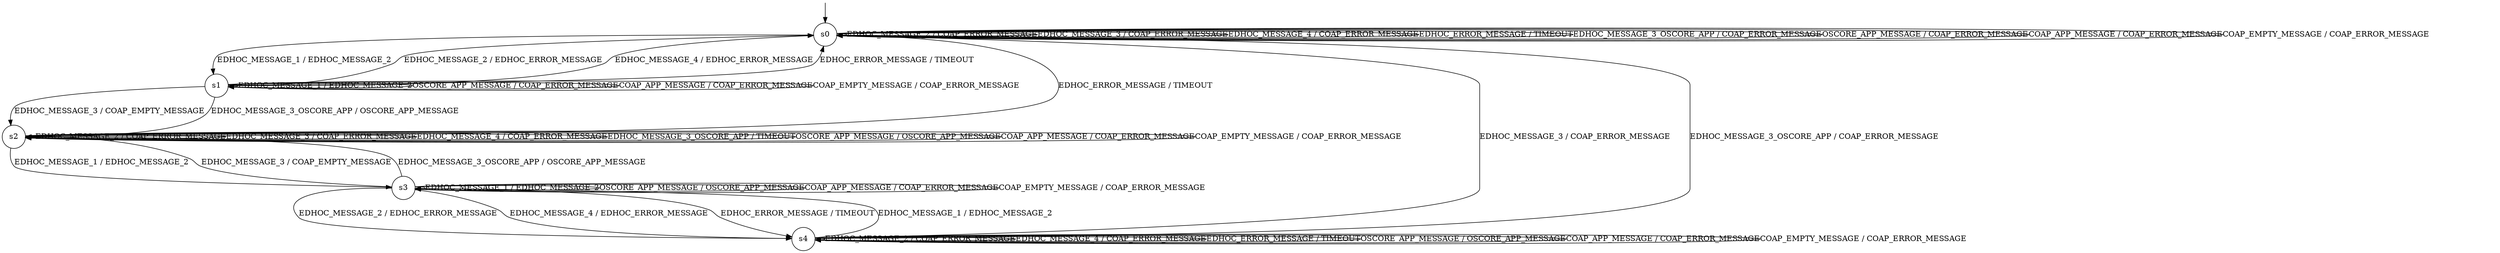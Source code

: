 digraph g {

	s0 [shape="circle" label="s0"];
	s1 [shape="circle" label="s1"];
	s2 [shape="circle" label="s2"];
	s3 [shape="circle" label="s3"];
	s4 [shape="circle" label="s4"];
	s0 -> s1 [label="EDHOC_MESSAGE_1 / EDHOC_MESSAGE_2"];
	s0 -> s0 [label="EDHOC_MESSAGE_2 / COAP_ERROR_MESSAGE"];
	s0 -> s0 [label="EDHOC_MESSAGE_3 / COAP_ERROR_MESSAGE"];
	s0 -> s0 [label="EDHOC_MESSAGE_4 / COAP_ERROR_MESSAGE"];
	s0 -> s0 [label="EDHOC_ERROR_MESSAGE / TIMEOUT"];
	s0 -> s0 [label="EDHOC_MESSAGE_3_OSCORE_APP / COAP_ERROR_MESSAGE"];
	s0 -> s0 [label="OSCORE_APP_MESSAGE / COAP_ERROR_MESSAGE"];
	s0 -> s0 [label="COAP_APP_MESSAGE / COAP_ERROR_MESSAGE"];
	s0 -> s0 [label="COAP_EMPTY_MESSAGE / COAP_ERROR_MESSAGE"];
	s1 -> s1 [label="EDHOC_MESSAGE_1 / EDHOC_MESSAGE_2"];
	s1 -> s0 [label="EDHOC_MESSAGE_2 / EDHOC_ERROR_MESSAGE"];
	s1 -> s2 [label="EDHOC_MESSAGE_3 / COAP_EMPTY_MESSAGE"];
	s1 -> s0 [label="EDHOC_MESSAGE_4 / EDHOC_ERROR_MESSAGE"];
	s1 -> s0 [label="EDHOC_ERROR_MESSAGE / TIMEOUT"];
	s1 -> s2 [label="EDHOC_MESSAGE_3_OSCORE_APP / OSCORE_APP_MESSAGE"];
	s1 -> s1 [label="OSCORE_APP_MESSAGE / COAP_ERROR_MESSAGE"];
	s1 -> s1 [label="COAP_APP_MESSAGE / COAP_ERROR_MESSAGE"];
	s1 -> s1 [label="COAP_EMPTY_MESSAGE / COAP_ERROR_MESSAGE"];
	s2 -> s3 [label="EDHOC_MESSAGE_1 / EDHOC_MESSAGE_2"];
	s2 -> s2 [label="EDHOC_MESSAGE_2 / COAP_ERROR_MESSAGE"];
	s2 -> s2 [label="EDHOC_MESSAGE_3 / COAP_ERROR_MESSAGE"];
	s2 -> s2 [label="EDHOC_MESSAGE_4 / COAP_ERROR_MESSAGE"];
	s2 -> s0 [label="EDHOC_ERROR_MESSAGE / TIMEOUT"];
	s2 -> s2 [label="EDHOC_MESSAGE_3_OSCORE_APP / TIMEOUT"];
	s2 -> s2 [label="OSCORE_APP_MESSAGE / OSCORE_APP_MESSAGE"];
	s2 -> s2 [label="COAP_APP_MESSAGE / COAP_ERROR_MESSAGE"];
	s2 -> s2 [label="COAP_EMPTY_MESSAGE / COAP_ERROR_MESSAGE"];
	s3 -> s3 [label="EDHOC_MESSAGE_1 / EDHOC_MESSAGE_2"];
	s3 -> s4 [label="EDHOC_MESSAGE_2 / EDHOC_ERROR_MESSAGE"];
	s3 -> s2 [label="EDHOC_MESSAGE_3 / COAP_EMPTY_MESSAGE"];
	s3 -> s4 [label="EDHOC_MESSAGE_4 / EDHOC_ERROR_MESSAGE"];
	s3 -> s4 [label="EDHOC_ERROR_MESSAGE / TIMEOUT"];
	s3 -> s2 [label="EDHOC_MESSAGE_3_OSCORE_APP / OSCORE_APP_MESSAGE"];
	s3 -> s3 [label="OSCORE_APP_MESSAGE / OSCORE_APP_MESSAGE"];
	s3 -> s3 [label="COAP_APP_MESSAGE / COAP_ERROR_MESSAGE"];
	s3 -> s3 [label="COAP_EMPTY_MESSAGE / COAP_ERROR_MESSAGE"];
	s4 -> s3 [label="EDHOC_MESSAGE_1 / EDHOC_MESSAGE_2"];
	s4 -> s4 [label="EDHOC_MESSAGE_2 / COAP_ERROR_MESSAGE"];
	s4 -> s0 [label="EDHOC_MESSAGE_3 / COAP_ERROR_MESSAGE"];
	s4 -> s4 [label="EDHOC_MESSAGE_4 / COAP_ERROR_MESSAGE"];
	s4 -> s4 [label="EDHOC_ERROR_MESSAGE / TIMEOUT"];
	s4 -> s0 [label="EDHOC_MESSAGE_3_OSCORE_APP / COAP_ERROR_MESSAGE"];
	s4 -> s4 [label="OSCORE_APP_MESSAGE / OSCORE_APP_MESSAGE"];
	s4 -> s4 [label="COAP_APP_MESSAGE / COAP_ERROR_MESSAGE"];
	s4 -> s4 [label="COAP_EMPTY_MESSAGE / COAP_ERROR_MESSAGE"];

__start0 [label="" shape="none" width="0" height="0"];
__start0 -> s0;

}
